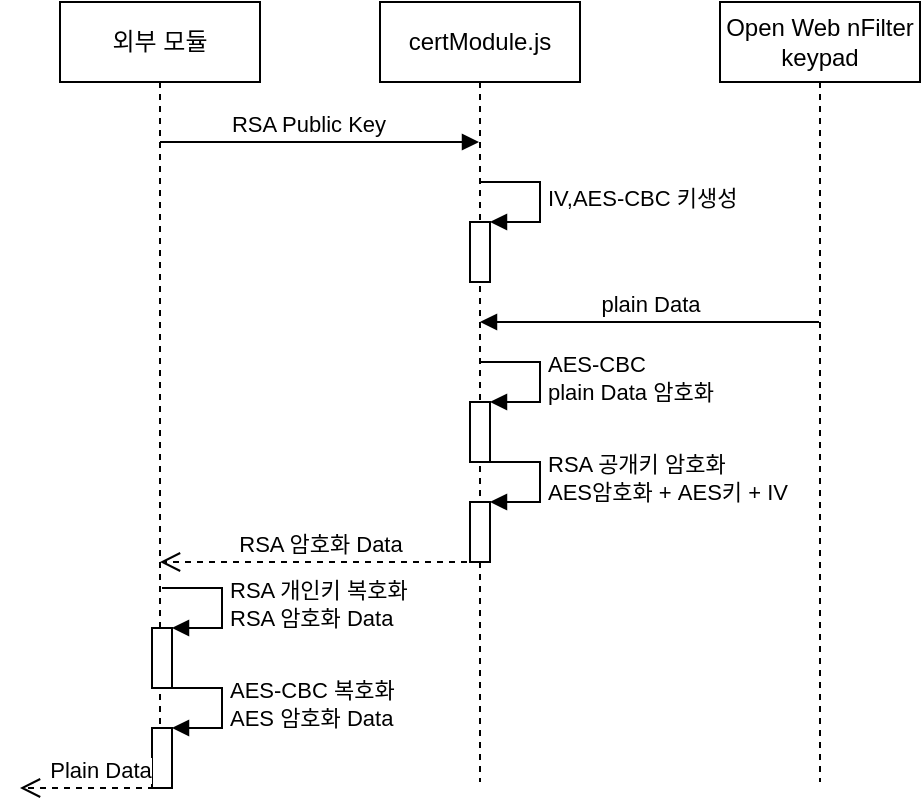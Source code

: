 <mxfile version="12.2.4" pages="1"><diagram id="w9ipM-eclCmQ6iyQ0DpU" name="Page-1"><mxGraphModel dx="1132" dy="769" grid="1" gridSize="10" guides="1" tooltips="1" connect="1" arrows="1" fold="1" page="1" pageScale="1" pageWidth="827" pageHeight="1169" math="0" shadow="0"><root><mxCell id="0"/><mxCell id="1" parent="0"/><mxCell id="3" value="외부 모듈" style="shape=umlLifeline;perimeter=lifelinePerimeter;whiteSpace=wrap;html=1;container=1;collapsible=0;recursiveResize=0;outlineConnect=0;" parent="1" vertex="1"><mxGeometry x="140" y="70" width="100" height="393" as="geometry"/></mxCell><mxCell id="22" value="" style="html=1;points=[];perimeter=orthogonalPerimeter;" parent="3" vertex="1"><mxGeometry x="46" y="313" width="10" height="30" as="geometry"/></mxCell><mxCell id="23" value="RSA 개인키 복호화&lt;br&gt;RSA 암호화 Data" style="edgeStyle=orthogonalEdgeStyle;html=1;align=left;spacingLeft=2;endArrow=block;rounded=0;entryX=1;entryY=0;" parent="3" target="22" edge="1"><mxGeometry relative="1" as="geometry"><mxPoint x="51" y="293" as="sourcePoint"/><Array as="points"><mxPoint x="81" y="293"/></Array></mxGeometry></mxCell><mxCell id="24" value="" style="html=1;points=[];perimeter=orthogonalPerimeter;" parent="3" vertex="1"><mxGeometry x="46" y="363" width="10" height="30" as="geometry"/></mxCell><mxCell id="25" value="AES-CBC 복호화&lt;br&gt;AES 암호화 Data" style="edgeStyle=orthogonalEdgeStyle;html=1;align=left;spacingLeft=2;endArrow=block;rounded=0;entryX=1;entryY=0;" parent="3" target="24" edge="1"><mxGeometry relative="1" as="geometry"><mxPoint x="51" y="343" as="sourcePoint"/><Array as="points"><mxPoint x="81" y="343"/></Array></mxGeometry></mxCell><mxCell id="5" value="certModule.js" style="shape=umlLifeline;perimeter=lifelinePerimeter;whiteSpace=wrap;html=1;container=1;collapsible=0;recursiveResize=0;outlineConnect=0;" parent="1" vertex="1"><mxGeometry x="300" y="70" width="100" height="390" as="geometry"/></mxCell><mxCell id="10" value="" style="html=1;points=[];perimeter=orthogonalPerimeter;" parent="5" vertex="1"><mxGeometry x="45" y="110" width="10" height="30" as="geometry"/></mxCell><mxCell id="11" value="IV,AES-CBC 키생성" style="edgeStyle=orthogonalEdgeStyle;html=1;align=left;spacingLeft=2;endArrow=block;rounded=0;entryX=1;entryY=0;" parent="5" target="10" edge="1"><mxGeometry relative="1" as="geometry"><mxPoint x="50" y="90" as="sourcePoint"/><Array as="points"><mxPoint x="80" y="90"/></Array></mxGeometry></mxCell><mxCell id="16" value="" style="html=1;points=[];perimeter=orthogonalPerimeter;" parent="5" vertex="1"><mxGeometry x="45" y="200" width="10" height="30" as="geometry"/></mxCell><mxCell id="17" value="AES-CBC &lt;br&gt;plain Data 암호화" style="edgeStyle=orthogonalEdgeStyle;html=1;align=left;spacingLeft=2;endArrow=block;rounded=0;entryX=1;entryY=0;" parent="5" target="16" edge="1"><mxGeometry relative="1" as="geometry"><mxPoint x="50" y="180" as="sourcePoint"/><Array as="points"><mxPoint x="80" y="180"/></Array></mxGeometry></mxCell><mxCell id="19" value="" style="html=1;points=[];perimeter=orthogonalPerimeter;" parent="5" vertex="1"><mxGeometry x="45" y="250" width="10" height="30" as="geometry"/></mxCell><mxCell id="20" value="RSA 공개키 암호화&amp;nbsp;&lt;br&gt;AES암호화 + AES키 + IV" style="edgeStyle=orthogonalEdgeStyle;html=1;align=left;spacingLeft=2;endArrow=block;rounded=0;entryX=1;entryY=0;" parent="5" target="19" edge="1"><mxGeometry relative="1" as="geometry"><mxPoint x="50" y="230" as="sourcePoint"/><Array as="points"><mxPoint x="80" y="230"/></Array></mxGeometry></mxCell><mxCell id="7" value="RSA Public Key" style="html=1;verticalAlign=bottom;endArrow=block;" parent="1" source="3" target="5" edge="1"><mxGeometry x="-0.069" width="80" relative="1" as="geometry"><mxPoint x="150" y="170" as="sourcePoint"/><mxPoint x="260" y="130" as="targetPoint"/><Array as="points"><mxPoint x="210" y="140"/></Array><mxPoint as="offset"/></mxGeometry></mxCell><mxCell id="12" value="Open Web nFilter&lt;br&gt;keypad" style="shape=umlLifeline;perimeter=lifelinePerimeter;whiteSpace=wrap;html=1;container=1;collapsible=0;recursiveResize=0;outlineConnect=0;" parent="1" vertex="1"><mxGeometry x="470" y="70" width="100" height="390" as="geometry"/></mxCell><mxCell id="13" value="plain Data" style="html=1;verticalAlign=bottom;endArrow=block;" parent="1" source="12" target="5" edge="1"><mxGeometry width="80" relative="1" as="geometry"><mxPoint x="140" y="480" as="sourcePoint"/><mxPoint x="220" y="480" as="targetPoint"/><Array as="points"><mxPoint x="430" y="230"/></Array></mxGeometry></mxCell><mxCell id="21" value="RSA 암호화 Data" style="html=1;verticalAlign=bottom;endArrow=open;dashed=1;endSize=8;" parent="1" source="5" target="3" edge="1"><mxGeometry relative="1" as="geometry"><mxPoint x="220" y="480" as="sourcePoint"/><mxPoint x="140" y="480" as="targetPoint"/><Array as="points"><mxPoint x="270" y="350"/></Array></mxGeometry></mxCell><mxCell id="26" value="Plain Data" style="html=1;verticalAlign=bottom;endArrow=open;dashed=1;endSize=8;exitX=0.1;exitY=1;exitDx=0;exitDy=0;exitPerimeter=0;" parent="1" source="24" edge="1"><mxGeometry x="-0.194" relative="1" as="geometry"><mxPoint x="220" y="480" as="sourcePoint"/><mxPoint x="120" y="463" as="targetPoint"/><Array as="points"/><mxPoint as="offset"/></mxGeometry></mxCell></root></mxGraphModel></diagram></mxfile>